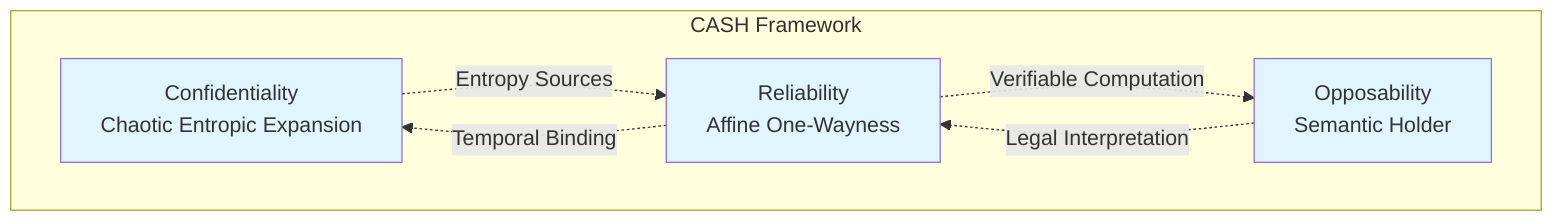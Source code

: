 graph TB
    subgraph "CASH Framework"
        CEE[Confidentiality<br>Chaotic Entropic Expansion]
        AOW[Reliability<br>Affine One-Wayness]
        SH[Opposability<br>Semantic Holder]
    end

    AOW -.->|Temporal Binding| CEE
    AOW -.->|Verifiable Computation| SH
    CEE -.->|Entropy Sources| AOW
    SH -.->|Legal Interpretation| AOW

    classDef cash fill:#e1f5fe
    class CEE,AOW,SH cash